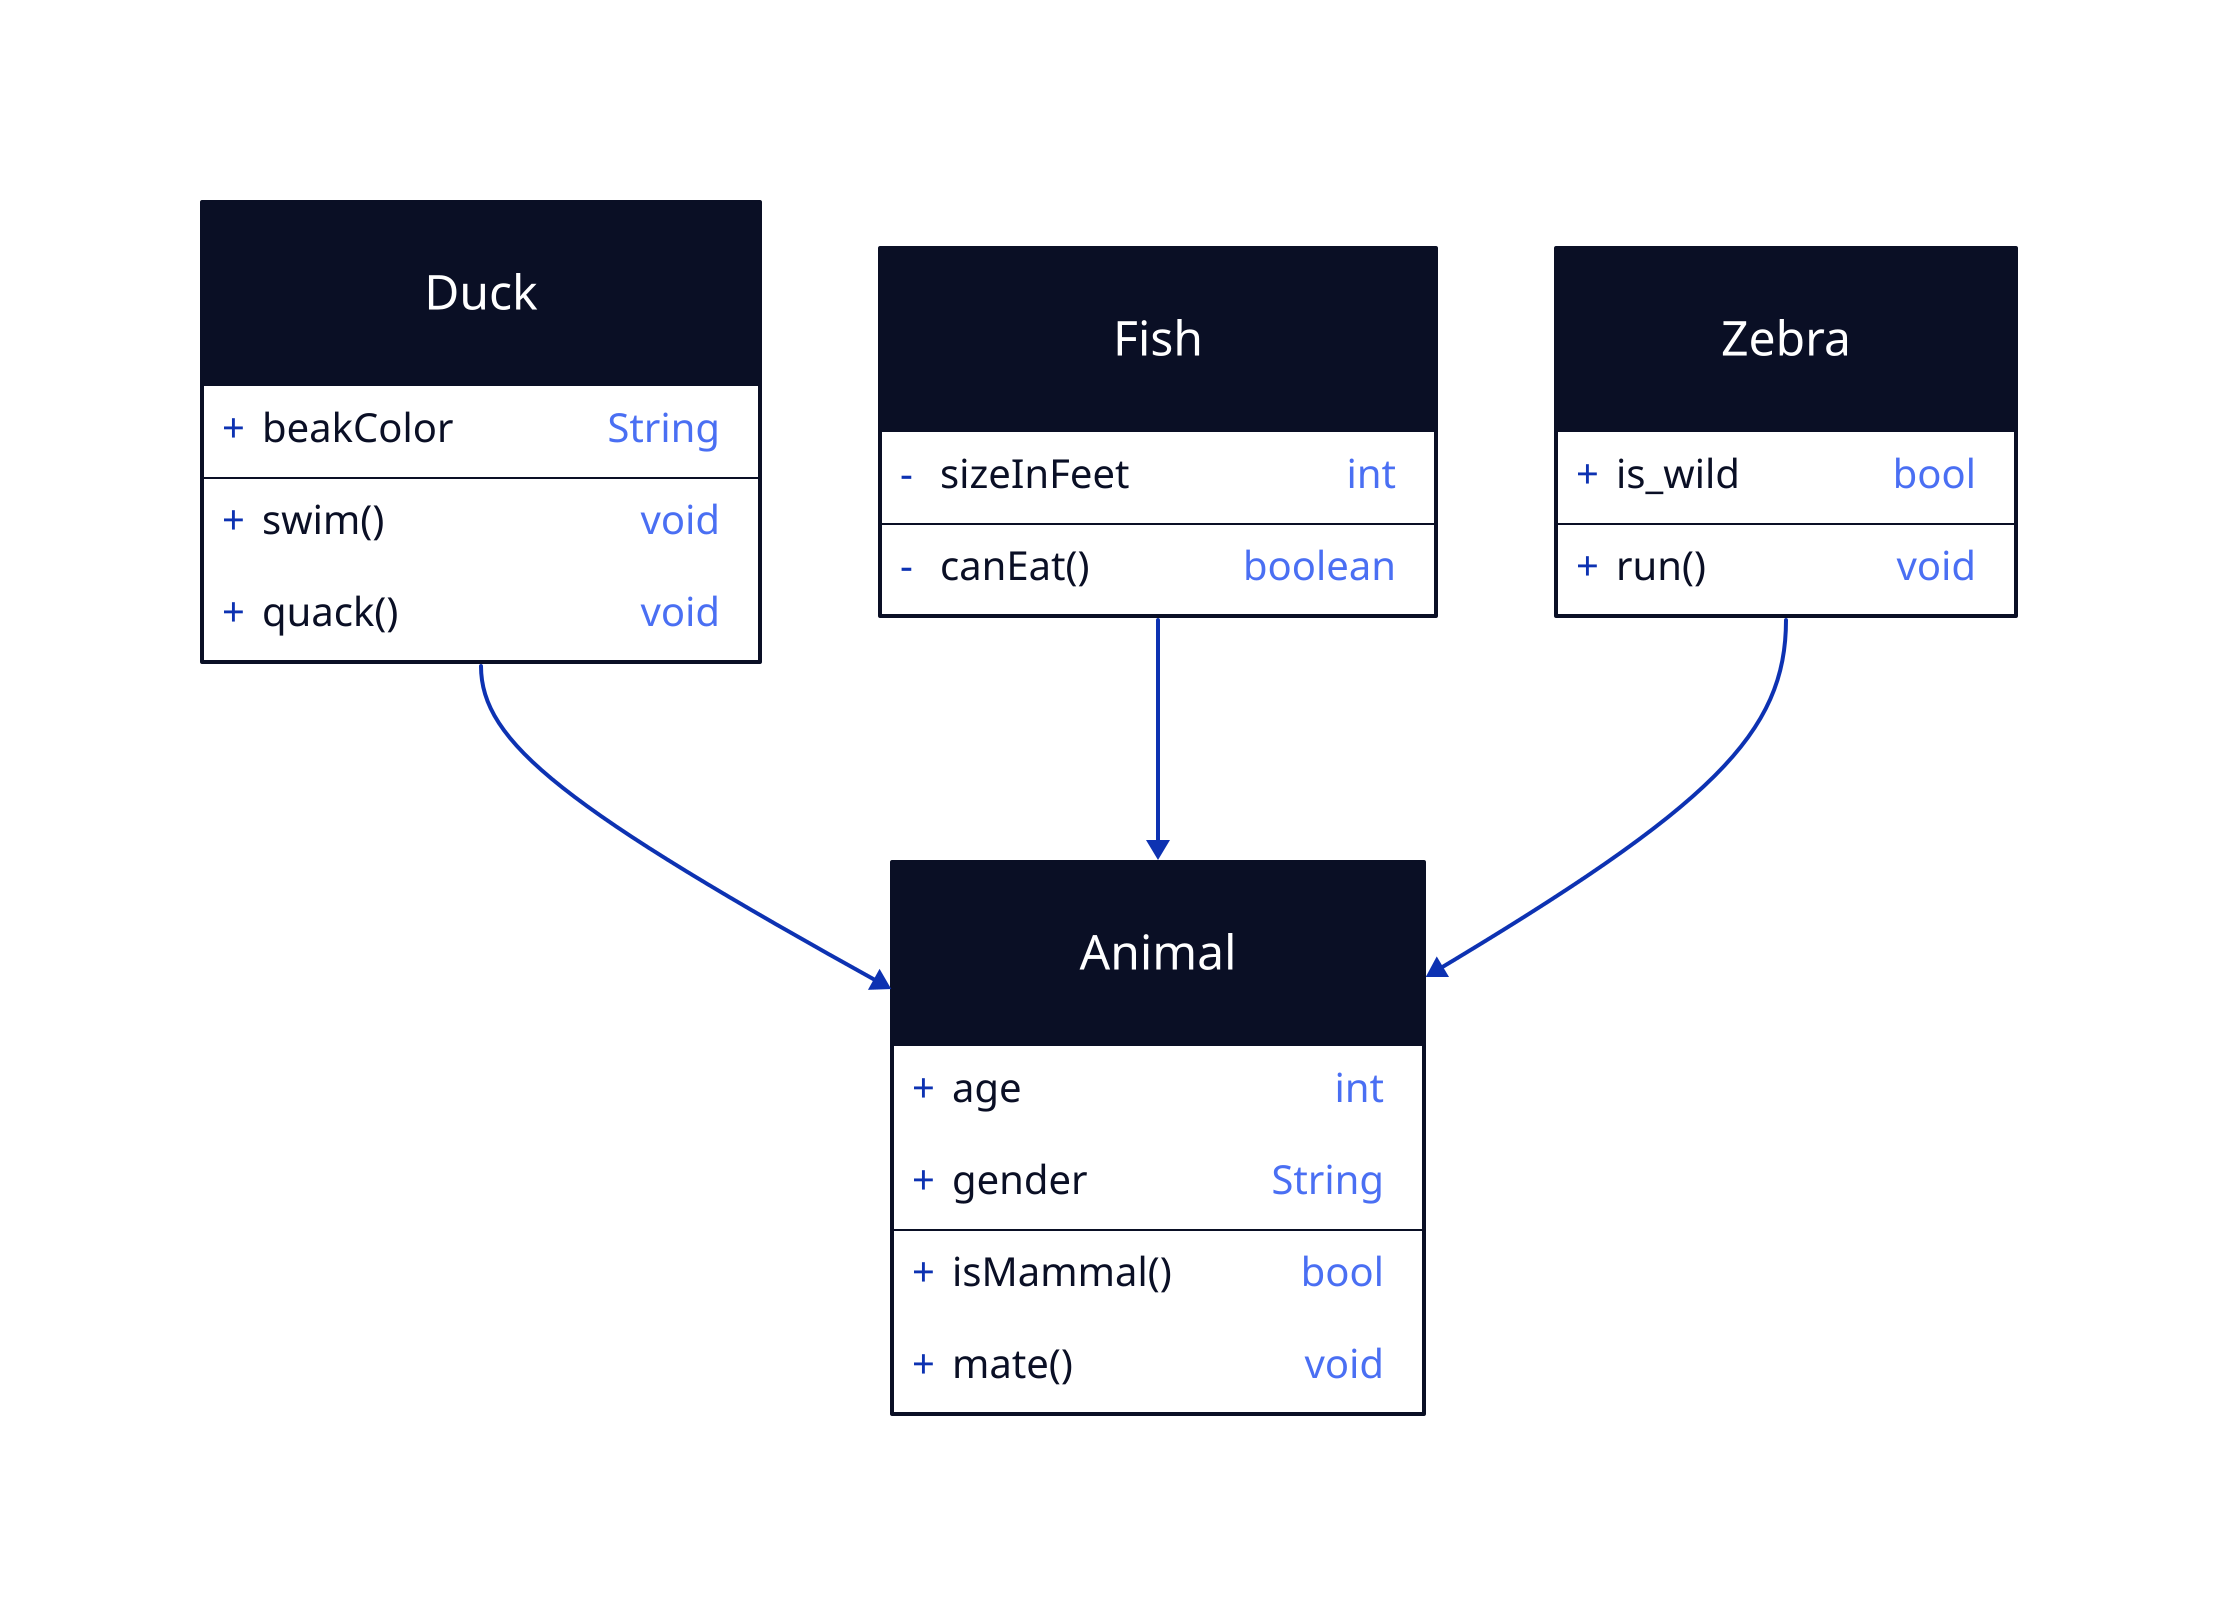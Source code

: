 Duck: {
  shape: class
  beakColor: String
  swim(): void
  quack(): void
}

Fish: {
  shape: class
  -sizeInFeet: int
  -canEat(): boolean
}

Zebra: {
  shape: class
  is_wild: bool
  run(): void
}

Animal: {
  shape: class
  age: int
  gender: String
  isMammal(): bool
  mate(): void
}

Duck -> Animal
Fish -> Animal
Zebra -> Animal

